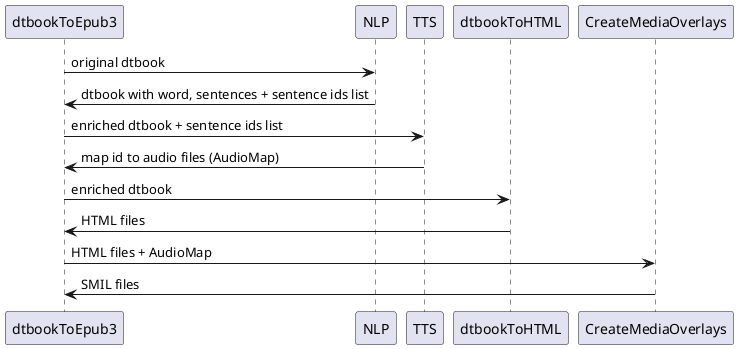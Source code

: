 @startuml
dtbookToEpub3->NLP: original dtbook
NLP->dtbookToEpub3: dtbook with word, sentences + sentence ids list
dtbookToEpub3->TTS: enriched dtbook + sentence ids list
TTS->dtbookToEpub3: map id to audio files (AudioMap)
dtbookToEpub3->dtbookToHTML: enriched dtbook
dtbookToHTML->dtbookToEpub3: HTML files
dtbookToEpub3->CreateMediaOverlays: HTML files + AudioMap
CreateMediaOverlays->dtbookToEpub3: SMIL files
@enduml